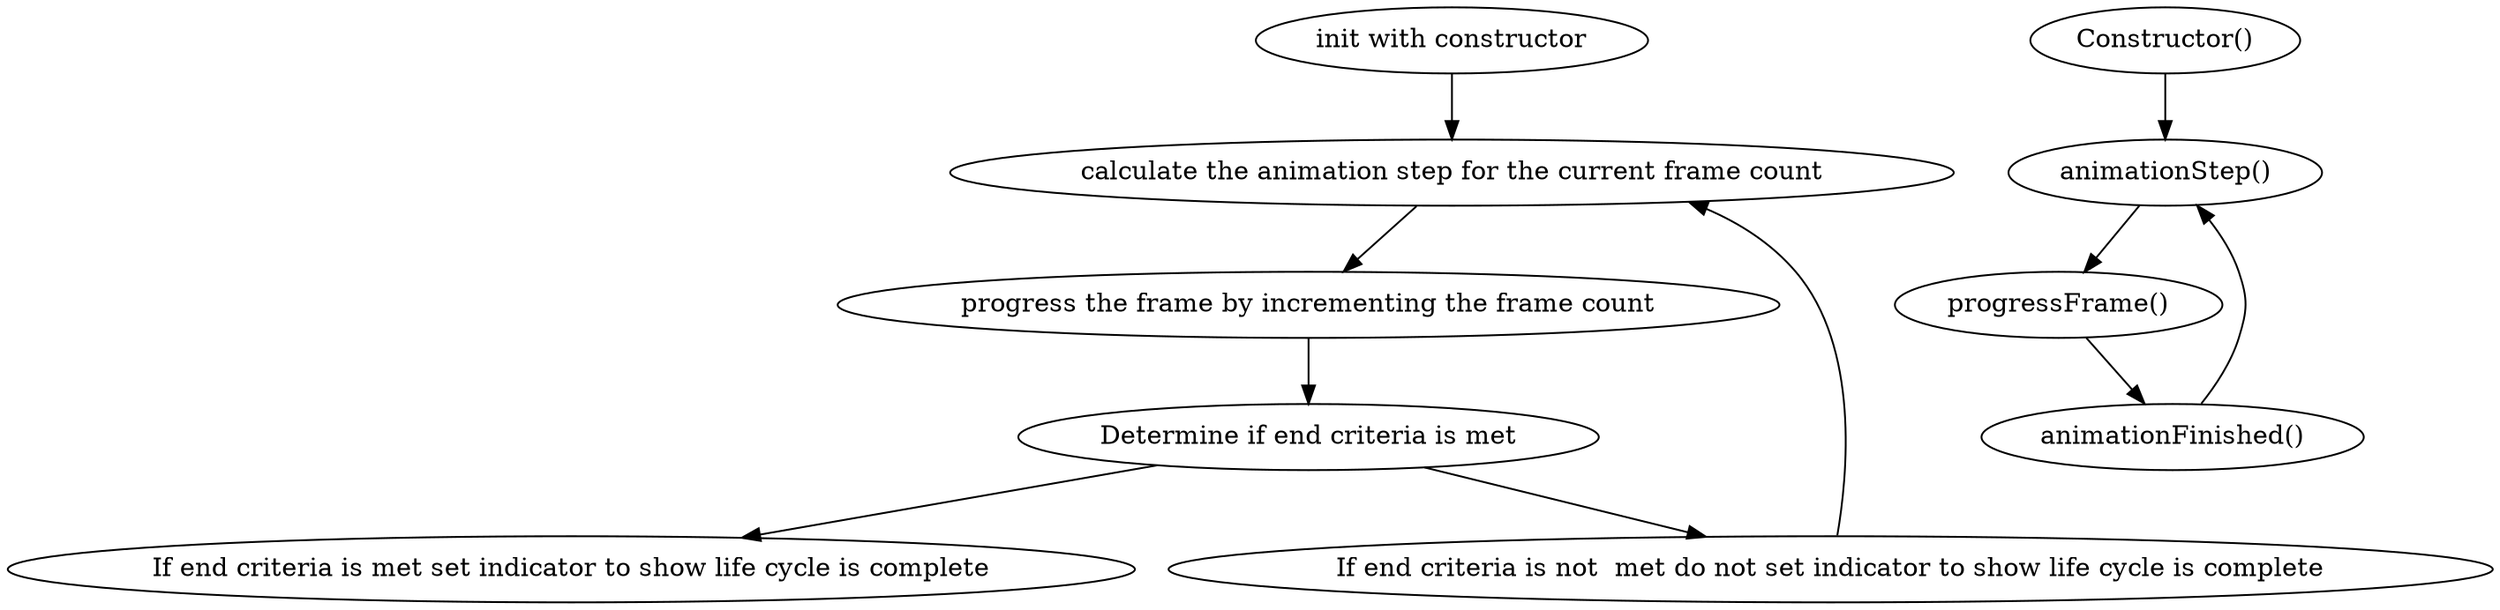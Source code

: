 digraph G {
"init with constructor" -> "calculate the animation step for the current frame count" -> "progress the frame by incrementing the frame count" -> "Determine if end criteria is met";
 
"Determine if end criteria is met" -> "If end criteria is met set indicator to show life cycle is complete";

"Determine if end criteria is met" -> "If end criteria is not  met do not set indicator to show life cycle is complete" ->"calculate the animation step for the current frame count" ;

"Constructor()" -> "animationStep()" -> "progressFrame()" -> "animationFinished()" -> "animationStep()"
}